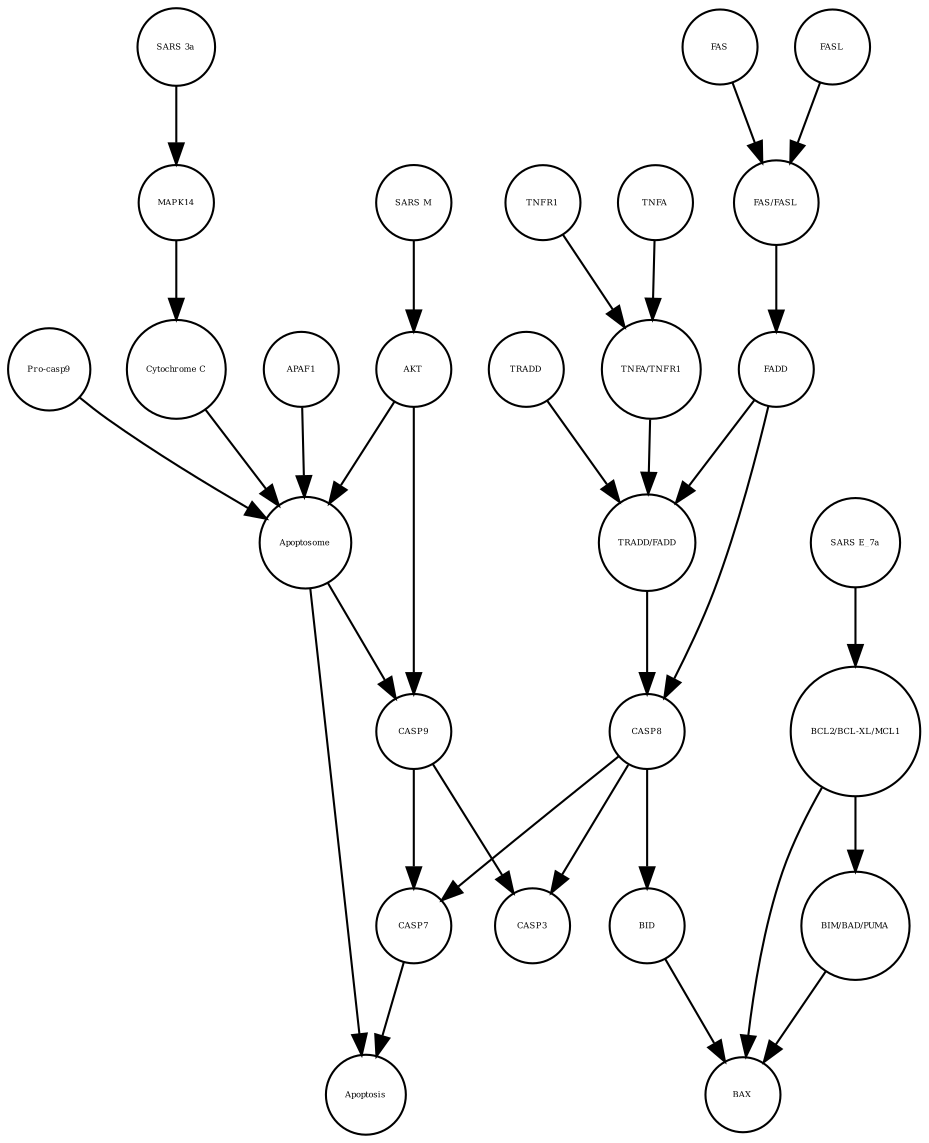 strict digraph  {
CASP7 [annotation="", bipartite=0, cls=macromolecule, fontsize=4, label=CASP7, shape=circle];
Apoptosis [annotation="", bipartite=0, cls=phenotype, fontsize=4, label=Apoptosis, shape=circle];
Apoptosome [annotation="", bipartite=0, cls=complex, fontsize=4, label=Apoptosome, shape=circle];
BAX [annotation="", bipartite=0, cls=macromolecule, fontsize=4, label=BAX, shape=circle];
"FAS/FASL" [annotation="", bipartite=0, cls=complex, fontsize=4, label="FAS/FASL", shape=circle];
FADD [annotation="", bipartite=0, cls=macromolecule, fontsize=4, label=FADD, shape=circle];
"BCL2/BCL-XL/MCL1" [annotation="", bipartite=0, cls=complex, fontsize=4, label="BCL2/BCL-XL/MCL1", shape=circle];
MAPK14 [annotation="", bipartite=0, cls=macromolecule, fontsize=4, label=MAPK14, shape=circle];
FASL [annotation="", bipartite=0, cls=macromolecule, fontsize=4, label=FASL, shape=circle];
"SARS 3a" [annotation="", bipartite=0, cls=macromolecule, fontsize=4, label="SARS 3a", shape=circle];
AKT [annotation="", bipartite=0, cls=macromolecule, fontsize=4, label=AKT, shape=circle];
"BIM/BAD/PUMA" [annotation="", bipartite=0, cls=complex, fontsize=4, label="BIM/BAD/PUMA", shape=circle];
"SARS M" [annotation="", bipartite=0, cls=macromolecule, fontsize=4, label="SARS M", shape=circle];
BID [annotation="", bipartite=0, cls=macromolecule, fontsize=4, label=BID, shape=circle];
CASP9 [annotation="", bipartite=0, cls=macromolecule, fontsize=4, label=CASP9, shape=circle];
FAS [annotation="", bipartite=0, cls=macromolecule, fontsize=4, label=FAS, shape=circle];
"TNFA/TNFR1" [annotation="", bipartite=0, cls=complex, fontsize=4, label="TNFA/TNFR1", shape=circle];
"SARS E_7a" [annotation="", bipartite=0, cls=macromolecule, fontsize=4, label="SARS E_7a", shape=circle];
CASP8 [annotation="", bipartite=0, cls=macromolecule, fontsize=4, label=CASP8, shape=circle];
"Pro-casp9" [annotation="", bipartite=0, cls=macromolecule, fontsize=4, label="Pro-casp9", shape=circle];
TNFA [annotation="", bipartite=0, cls=macromolecule, fontsize=4, label=TNFA, shape=circle];
"Cytochrome C" [annotation="", bipartite=0, cls=macromolecule, fontsize=4, label="Cytochrome C", shape=circle];
TNFR1 [annotation="", bipartite=0, cls=macromolecule, fontsize=4, label=TNFR1, shape=circle];
APAF1 [annotation="", bipartite=0, cls=macromolecule, fontsize=4, label=APAF1, shape=circle];
"TRADD/FADD" [annotation="", bipartite=0, cls=complex, fontsize=4, label="TRADD/FADD", shape=circle];
CASP3 [annotation="", bipartite=0, cls=macromolecule, fontsize=4, label=CASP3, shape=circle];
TRADD [annotation="", bipartite=0, cls=macromolecule, fontsize=4, label=TRADD, shape=circle];
CASP7 -> Apoptosis  [annotation="", interaction_type=stimulation];
Apoptosome -> Apoptosis  [annotation="", interaction_type=stimulation];
Apoptosome -> CASP9  [annotation="urn_miriam_kegg.pathway_hsa04210", interaction_type=catalysis];
"FAS/FASL" -> FADD  [annotation="urn_miriam_kegg.pathway_hsa04210", interaction_type=catalysis];
FADD -> "TRADD/FADD"  [annotation="", interaction_type=production];
FADD -> CASP8  [annotation="urn_miriam_kegg.pathway_hsa04210", interaction_type=catalysis];
"BCL2/BCL-XL/MCL1" -> "BIM/BAD/PUMA"  [annotation="", interaction_type=inhibition];
"BCL2/BCL-XL/MCL1" -> BAX  [annotation=urn_miriam_pubmed_31226023, interaction_type=inhibition];
MAPK14 -> "Cytochrome C"  [annotation="urn_miriam_kegg.pathway_hsa04210|urn_miriam_pubmed_31226023", interaction_type=catalysis];
FASL -> "FAS/FASL"  [annotation="", interaction_type=production];
"SARS 3a" -> MAPK14  [annotation=urn_miriam_pubmed_31226023, interaction_type=catalysis];
AKT -> Apoptosome  [annotation="urn_miriam_kegg.pathway_hsa04210", interaction_type=inhibition];
AKT -> CASP9  [annotation="urn_miriam_kegg.pathway_hsa04210", interaction_type=inhibition];
"BIM/BAD/PUMA" -> BAX  [annotation=urn_miriam_pubmed_31226023, interaction_type=catalysis];
"SARS M" -> AKT  [annotation=urn_miriam_pubmed_31226023, interaction_type=inhibition];
BID -> BAX  [annotation=urn_miriam_pubmed_31226023, interaction_type=catalysis];
CASP9 -> CASP7  [annotation="urn_miriam_kegg.pathway_hsa04210", interaction_type=catalysis];
CASP9 -> CASP3  [annotation="urn_miriam_kegg.pathway_hsa04210", interaction_type=catalysis];
FAS -> "FAS/FASL"  [annotation="", interaction_type=production];
"TNFA/TNFR1" -> "TRADD/FADD"  [annotation="urn_miriam_kegg.pathway_hsa04210", interaction_type=catalysis];
"SARS E_7a" -> "BCL2/BCL-XL/MCL1"  [annotation="", interaction_type=inhibition];
CASP8 -> BID  [annotation="urn_miriam_kegg.pathway_hsa04210", interaction_type=catalysis];
CASP8 -> CASP7  [annotation="urn_miriam_kegg.pathway_hsa04210", interaction_type=catalysis];
CASP8 -> CASP3  [annotation="urn_miriam_kegg.pathway_hsa04210", interaction_type=catalysis];
"Pro-casp9" -> Apoptosome  [annotation="", interaction_type=production];
TNFA -> "TNFA/TNFR1"  [annotation="", interaction_type=production];
"Cytochrome C" -> Apoptosome  [annotation="", interaction_type=production];
TNFR1 -> "TNFA/TNFR1"  [annotation="", interaction_type=production];
APAF1 -> Apoptosome  [annotation="", interaction_type=production];
"TRADD/FADD" -> CASP8  [annotation="urn_miriam_kegg.pathway_hsa04210", interaction_type=catalysis];
TRADD -> "TRADD/FADD"  [annotation="", interaction_type=production];
}
